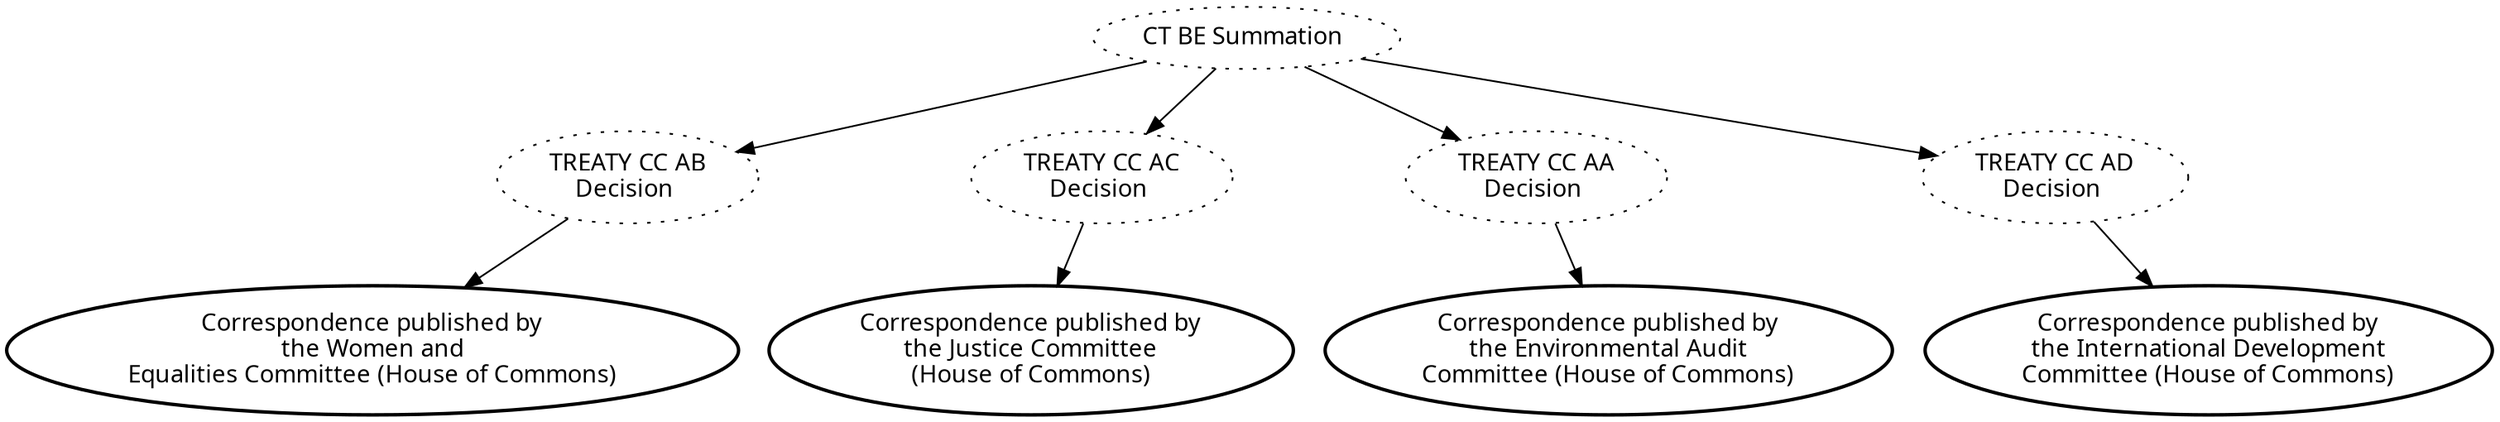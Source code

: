 digraph{graph[fontname="calibri"];node[fontname="calibri"];edge[fontname="calibri"];edge [style=solid, color=black];"2352"->"3212"[label=""];edge[style=solid, color=black];edge [style=solid, color=black];"2352"->"3814"[label=""];edge[style=solid, color=black];edge [style=solid, color=black];"2352"->"3211"[label=""];edge[style=solid, color=black];edge [style=solid, color=black];"2352"->"4247"[label=""];edge[style=solid, color=black];edge [style=solid, color=black];"3211"->"4248"[label=""];edge[style=solid, color=black];edge [style=solid, color=black];"3212"->"3214"[label=""];edge[style=solid, color=black];edge [style=solid, color=black];"3814"->"3815"[label=""];edge[style=solid, color=black];edge [style=solid, color=black];"4247"->"4249"[label=""];edge[style=solid, color=black];"2352" [label="CT BE Summation ", style=dotted];"3211" [label="TREATY CC AA\nDecision ", style=dotted];"3212" [label="TREATY CC AB\nDecision ", style=dotted];"3814" [label="TREATY CC AC\nDecision ", style=dotted];"4247" [label="TREATY CC AD\nDecision ", style=dotted];"4248" [label="Correspondence published by\nthe Environmental Audit\nCommittee (House of Commons)", style=bold];"3214" [label="Correspondence published by\nthe Women and\nEqualities Committee (House of Commons)", style=bold];"3815" [label="Correspondence published by\nthe Justice Committee\n(House of Commons)", style=bold];"4249" [label="Correspondence published by\nthe International Development\nCommittee (House of Commons)", style=bold];}
